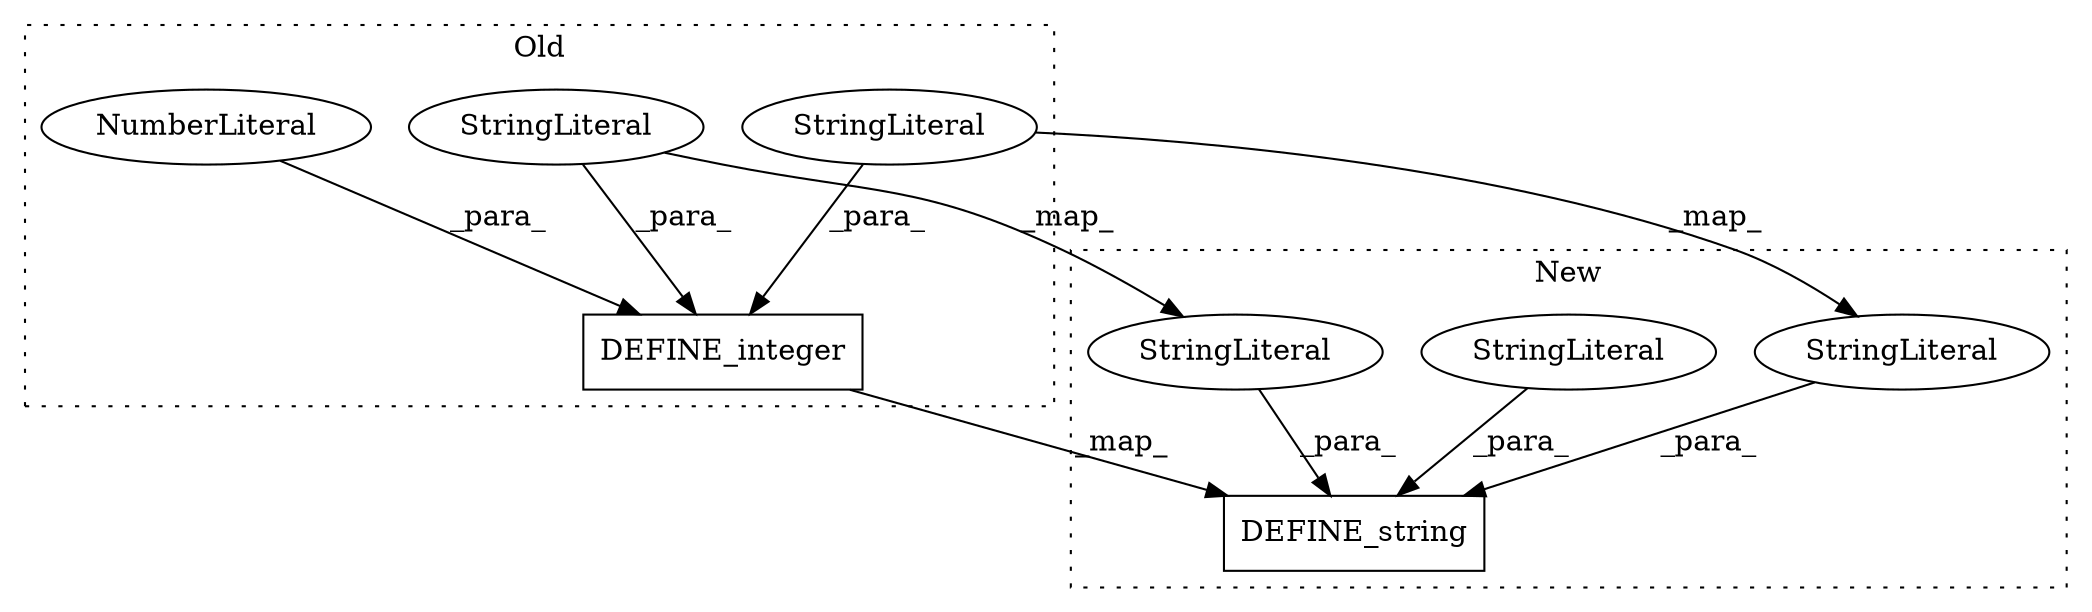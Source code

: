 digraph G {
subgraph cluster0 {
1 [label="DEFINE_integer" a="32" s="845,952" l="15,1" shape="box"];
3 [label="StringLiteral" a="45" s="860" l="20" shape="ellipse"];
6 [label="StringLiteral" a="45" s="885" l="67" shape="ellipse"];
7 [label="NumberLiteral" a="34" s="881" l="3" shape="ellipse"];
label = "Old";
style="dotted";
}
subgraph cluster1 {
2 [label="DEFINE_string" a="32" s="560,626" l="14,1" shape="box"];
4 [label="StringLiteral" a="45" s="574" l="10" shape="ellipse"];
5 [label="StringLiteral" a="45" s="588" l="38" shape="ellipse"];
8 [label="StringLiteral" a="45" s="585" l="2" shape="ellipse"];
label = "New";
style="dotted";
}
1 -> 2 [label="_map_"];
3 -> 4 [label="_map_"];
3 -> 1 [label="_para_"];
4 -> 2 [label="_para_"];
5 -> 2 [label="_para_"];
6 -> 1 [label="_para_"];
6 -> 5 [label="_map_"];
7 -> 1 [label="_para_"];
8 -> 2 [label="_para_"];
}